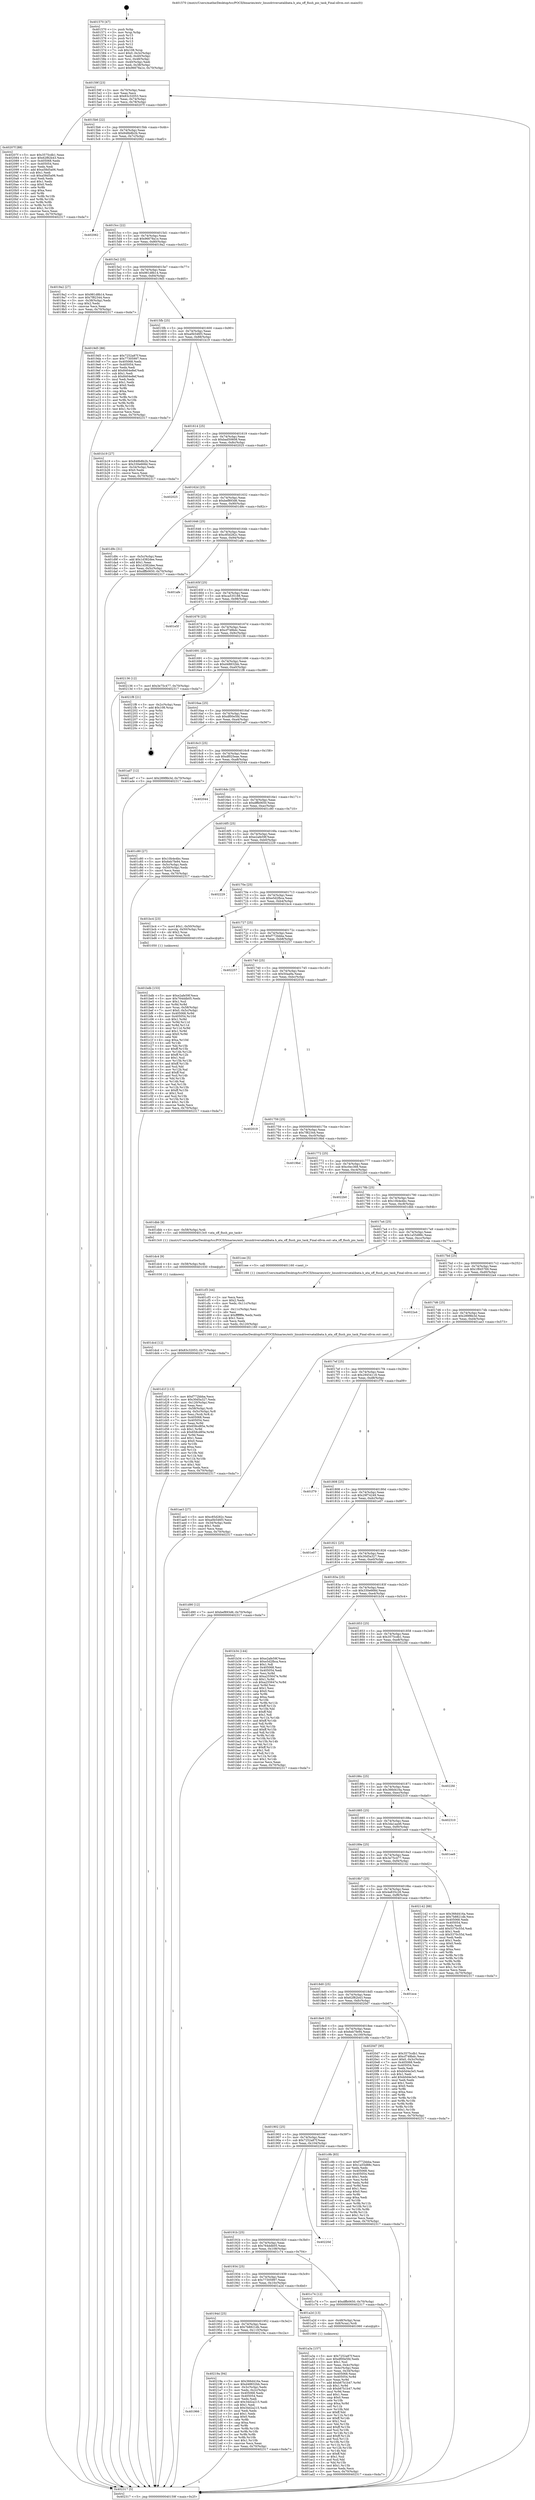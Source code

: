 digraph "0x401570" {
  label = "0x401570 (/mnt/c/Users/mathe/Desktop/tcc/POCII/binaries/extr_linuxdriversatalibata.h_ata_sff_flush_pio_task_Final-ollvm.out::main(0))"
  labelloc = "t"
  node[shape=record]

  Entry [label="",width=0.3,height=0.3,shape=circle,fillcolor=black,style=filled]
  "0x40159f" [label="{
     0x40159f [23]\l
     | [instrs]\l
     &nbsp;&nbsp;0x40159f \<+3\>: mov -0x70(%rbp),%eax\l
     &nbsp;&nbsp;0x4015a2 \<+2\>: mov %eax,%ecx\l
     &nbsp;&nbsp;0x4015a4 \<+6\>: sub $0x83c32053,%ecx\l
     &nbsp;&nbsp;0x4015aa \<+3\>: mov %eax,-0x74(%rbp)\l
     &nbsp;&nbsp;0x4015ad \<+3\>: mov %ecx,-0x78(%rbp)\l
     &nbsp;&nbsp;0x4015b0 \<+6\>: je 000000000040207f \<main+0xb0f\>\l
  }"]
  "0x40207f" [label="{
     0x40207f [88]\l
     | [instrs]\l
     &nbsp;&nbsp;0x40207f \<+5\>: mov $0x3575cdb1,%eax\l
     &nbsp;&nbsp;0x402084 \<+5\>: mov $0x62f82b43,%ecx\l
     &nbsp;&nbsp;0x402089 \<+7\>: mov 0x405068,%edx\l
     &nbsp;&nbsp;0x402090 \<+7\>: mov 0x405054,%esi\l
     &nbsp;&nbsp;0x402097 \<+2\>: mov %edx,%edi\l
     &nbsp;&nbsp;0x402099 \<+6\>: add $0xa58d5a06,%edi\l
     &nbsp;&nbsp;0x40209f \<+3\>: sub $0x1,%edi\l
     &nbsp;&nbsp;0x4020a2 \<+6\>: sub $0xa58d5a06,%edi\l
     &nbsp;&nbsp;0x4020a8 \<+3\>: imul %edi,%edx\l
     &nbsp;&nbsp;0x4020ab \<+3\>: and $0x1,%edx\l
     &nbsp;&nbsp;0x4020ae \<+3\>: cmp $0x0,%edx\l
     &nbsp;&nbsp;0x4020b1 \<+4\>: sete %r8b\l
     &nbsp;&nbsp;0x4020b5 \<+3\>: cmp $0xa,%esi\l
     &nbsp;&nbsp;0x4020b8 \<+4\>: setl %r9b\l
     &nbsp;&nbsp;0x4020bc \<+3\>: mov %r8b,%r10b\l
     &nbsp;&nbsp;0x4020bf \<+3\>: and %r9b,%r10b\l
     &nbsp;&nbsp;0x4020c2 \<+3\>: xor %r9b,%r8b\l
     &nbsp;&nbsp;0x4020c5 \<+3\>: or %r8b,%r10b\l
     &nbsp;&nbsp;0x4020c8 \<+4\>: test $0x1,%r10b\l
     &nbsp;&nbsp;0x4020cc \<+3\>: cmovne %ecx,%eax\l
     &nbsp;&nbsp;0x4020cf \<+3\>: mov %eax,-0x70(%rbp)\l
     &nbsp;&nbsp;0x4020d2 \<+5\>: jmp 0000000000402317 \<main+0xda7\>\l
  }"]
  "0x4015b6" [label="{
     0x4015b6 [22]\l
     | [instrs]\l
     &nbsp;&nbsp;0x4015b6 \<+5\>: jmp 00000000004015bb \<main+0x4b\>\l
     &nbsp;&nbsp;0x4015bb \<+3\>: mov -0x74(%rbp),%eax\l
     &nbsp;&nbsp;0x4015be \<+5\>: sub $0x848b8b2b,%eax\l
     &nbsp;&nbsp;0x4015c3 \<+3\>: mov %eax,-0x7c(%rbp)\l
     &nbsp;&nbsp;0x4015c6 \<+6\>: je 0000000000402062 \<main+0xaf2\>\l
  }"]
  Exit [label="",width=0.3,height=0.3,shape=circle,fillcolor=black,style=filled,peripheries=2]
  "0x402062" [label="{
     0x402062\l
  }", style=dashed]
  "0x4015cc" [label="{
     0x4015cc [22]\l
     | [instrs]\l
     &nbsp;&nbsp;0x4015cc \<+5\>: jmp 00000000004015d1 \<main+0x61\>\l
     &nbsp;&nbsp;0x4015d1 \<+3\>: mov -0x74(%rbp),%eax\l
     &nbsp;&nbsp;0x4015d4 \<+5\>: sub $0x96678a1e,%eax\l
     &nbsp;&nbsp;0x4015d9 \<+3\>: mov %eax,-0x80(%rbp)\l
     &nbsp;&nbsp;0x4015dc \<+6\>: je 00000000004019a2 \<main+0x432\>\l
  }"]
  "0x401966" [label="{
     0x401966\l
  }", style=dashed]
  "0x4019a2" [label="{
     0x4019a2 [27]\l
     | [instrs]\l
     &nbsp;&nbsp;0x4019a2 \<+5\>: mov $0x981d8b14,%eax\l
     &nbsp;&nbsp;0x4019a7 \<+5\>: mov $0x7f82344,%ecx\l
     &nbsp;&nbsp;0x4019ac \<+3\>: mov -0x38(%rbp),%edx\l
     &nbsp;&nbsp;0x4019af \<+3\>: cmp $0x2,%edx\l
     &nbsp;&nbsp;0x4019b2 \<+3\>: cmovne %ecx,%eax\l
     &nbsp;&nbsp;0x4019b5 \<+3\>: mov %eax,-0x70(%rbp)\l
     &nbsp;&nbsp;0x4019b8 \<+5\>: jmp 0000000000402317 \<main+0xda7\>\l
  }"]
  "0x4015e2" [label="{
     0x4015e2 [25]\l
     | [instrs]\l
     &nbsp;&nbsp;0x4015e2 \<+5\>: jmp 00000000004015e7 \<main+0x77\>\l
     &nbsp;&nbsp;0x4015e7 \<+3\>: mov -0x74(%rbp),%eax\l
     &nbsp;&nbsp;0x4015ea \<+5\>: sub $0x981d8b14,%eax\l
     &nbsp;&nbsp;0x4015ef \<+6\>: mov %eax,-0x84(%rbp)\l
     &nbsp;&nbsp;0x4015f5 \<+6\>: je 00000000004019d5 \<main+0x465\>\l
  }"]
  "0x402317" [label="{
     0x402317 [5]\l
     | [instrs]\l
     &nbsp;&nbsp;0x402317 \<+5\>: jmp 000000000040159f \<main+0x2f\>\l
  }"]
  "0x401570" [label="{
     0x401570 [47]\l
     | [instrs]\l
     &nbsp;&nbsp;0x401570 \<+1\>: push %rbp\l
     &nbsp;&nbsp;0x401571 \<+3\>: mov %rsp,%rbp\l
     &nbsp;&nbsp;0x401574 \<+2\>: push %r15\l
     &nbsp;&nbsp;0x401576 \<+2\>: push %r14\l
     &nbsp;&nbsp;0x401578 \<+2\>: push %r13\l
     &nbsp;&nbsp;0x40157a \<+2\>: push %r12\l
     &nbsp;&nbsp;0x40157c \<+1\>: push %rbx\l
     &nbsp;&nbsp;0x40157d \<+7\>: sub $0x108,%rsp\l
     &nbsp;&nbsp;0x401584 \<+7\>: movl $0x0,-0x3c(%rbp)\l
     &nbsp;&nbsp;0x40158b \<+3\>: mov %edi,-0x40(%rbp)\l
     &nbsp;&nbsp;0x40158e \<+4\>: mov %rsi,-0x48(%rbp)\l
     &nbsp;&nbsp;0x401592 \<+3\>: mov -0x40(%rbp),%edi\l
     &nbsp;&nbsp;0x401595 \<+3\>: mov %edi,-0x38(%rbp)\l
     &nbsp;&nbsp;0x401598 \<+7\>: movl $0x96678a1e,-0x70(%rbp)\l
  }"]
  "0x40219a" [label="{
     0x40219a [94]\l
     | [instrs]\l
     &nbsp;&nbsp;0x40219a \<+5\>: mov $0x366d416a,%eax\l
     &nbsp;&nbsp;0x40219f \<+5\>: mov $0xd48832bb,%ecx\l
     &nbsp;&nbsp;0x4021a4 \<+3\>: mov -0x3c(%rbp),%edx\l
     &nbsp;&nbsp;0x4021a7 \<+3\>: mov %edx,-0x2c(%rbp)\l
     &nbsp;&nbsp;0x4021aa \<+7\>: mov 0x405068,%edx\l
     &nbsp;&nbsp;0x4021b1 \<+7\>: mov 0x405054,%esi\l
     &nbsp;&nbsp;0x4021b8 \<+2\>: mov %edx,%edi\l
     &nbsp;&nbsp;0x4021ba \<+6\>: add $0x34d2a215,%edi\l
     &nbsp;&nbsp;0x4021c0 \<+3\>: sub $0x1,%edi\l
     &nbsp;&nbsp;0x4021c3 \<+6\>: sub $0x34d2a215,%edi\l
     &nbsp;&nbsp;0x4021c9 \<+3\>: imul %edi,%edx\l
     &nbsp;&nbsp;0x4021cc \<+3\>: and $0x1,%edx\l
     &nbsp;&nbsp;0x4021cf \<+3\>: cmp $0x0,%edx\l
     &nbsp;&nbsp;0x4021d2 \<+4\>: sete %r8b\l
     &nbsp;&nbsp;0x4021d6 \<+3\>: cmp $0xa,%esi\l
     &nbsp;&nbsp;0x4021d9 \<+4\>: setl %r9b\l
     &nbsp;&nbsp;0x4021dd \<+3\>: mov %r8b,%r10b\l
     &nbsp;&nbsp;0x4021e0 \<+3\>: and %r9b,%r10b\l
     &nbsp;&nbsp;0x4021e3 \<+3\>: xor %r9b,%r8b\l
     &nbsp;&nbsp;0x4021e6 \<+3\>: or %r8b,%r10b\l
     &nbsp;&nbsp;0x4021e9 \<+4\>: test $0x1,%r10b\l
     &nbsp;&nbsp;0x4021ed \<+3\>: cmovne %ecx,%eax\l
     &nbsp;&nbsp;0x4021f0 \<+3\>: mov %eax,-0x70(%rbp)\l
     &nbsp;&nbsp;0x4021f3 \<+5\>: jmp 0000000000402317 \<main+0xda7\>\l
  }"]
  "0x4019d5" [label="{
     0x4019d5 [88]\l
     | [instrs]\l
     &nbsp;&nbsp;0x4019d5 \<+5\>: mov $0x7252a87f,%eax\l
     &nbsp;&nbsp;0x4019da \<+5\>: mov $0x77305997,%ecx\l
     &nbsp;&nbsp;0x4019df \<+7\>: mov 0x405068,%edx\l
     &nbsp;&nbsp;0x4019e6 \<+7\>: mov 0x405054,%esi\l
     &nbsp;&nbsp;0x4019ed \<+2\>: mov %edx,%edi\l
     &nbsp;&nbsp;0x4019ef \<+6\>: add $0x8404e8ef,%edi\l
     &nbsp;&nbsp;0x4019f5 \<+3\>: sub $0x1,%edi\l
     &nbsp;&nbsp;0x4019f8 \<+6\>: sub $0x8404e8ef,%edi\l
     &nbsp;&nbsp;0x4019fe \<+3\>: imul %edi,%edx\l
     &nbsp;&nbsp;0x401a01 \<+3\>: and $0x1,%edx\l
     &nbsp;&nbsp;0x401a04 \<+3\>: cmp $0x0,%edx\l
     &nbsp;&nbsp;0x401a07 \<+4\>: sete %r8b\l
     &nbsp;&nbsp;0x401a0b \<+3\>: cmp $0xa,%esi\l
     &nbsp;&nbsp;0x401a0e \<+4\>: setl %r9b\l
     &nbsp;&nbsp;0x401a12 \<+3\>: mov %r8b,%r10b\l
     &nbsp;&nbsp;0x401a15 \<+3\>: and %r9b,%r10b\l
     &nbsp;&nbsp;0x401a18 \<+3\>: xor %r9b,%r8b\l
     &nbsp;&nbsp;0x401a1b \<+3\>: or %r8b,%r10b\l
     &nbsp;&nbsp;0x401a1e \<+4\>: test $0x1,%r10b\l
     &nbsp;&nbsp;0x401a22 \<+3\>: cmovne %ecx,%eax\l
     &nbsp;&nbsp;0x401a25 \<+3\>: mov %eax,-0x70(%rbp)\l
     &nbsp;&nbsp;0x401a28 \<+5\>: jmp 0000000000402317 \<main+0xda7\>\l
  }"]
  "0x4015fb" [label="{
     0x4015fb [25]\l
     | [instrs]\l
     &nbsp;&nbsp;0x4015fb \<+5\>: jmp 0000000000401600 \<main+0x90\>\l
     &nbsp;&nbsp;0x401600 \<+3\>: mov -0x74(%rbp),%eax\l
     &nbsp;&nbsp;0x401603 \<+5\>: sub $0xa0b546f3,%eax\l
     &nbsp;&nbsp;0x401608 \<+6\>: mov %eax,-0x88(%rbp)\l
     &nbsp;&nbsp;0x40160e \<+6\>: je 0000000000401b19 \<main+0x5a9\>\l
  }"]
  "0x401dcd" [label="{
     0x401dcd [12]\l
     | [instrs]\l
     &nbsp;&nbsp;0x401dcd \<+7\>: movl $0x83c32053,-0x70(%rbp)\l
     &nbsp;&nbsp;0x401dd4 \<+5\>: jmp 0000000000402317 \<main+0xda7\>\l
  }"]
  "0x401b19" [label="{
     0x401b19 [27]\l
     | [instrs]\l
     &nbsp;&nbsp;0x401b19 \<+5\>: mov $0x848b8b2b,%eax\l
     &nbsp;&nbsp;0x401b1e \<+5\>: mov $0x330e668d,%ecx\l
     &nbsp;&nbsp;0x401b23 \<+3\>: mov -0x34(%rbp),%edx\l
     &nbsp;&nbsp;0x401b26 \<+3\>: cmp $0x0,%edx\l
     &nbsp;&nbsp;0x401b29 \<+3\>: cmove %ecx,%eax\l
     &nbsp;&nbsp;0x401b2c \<+3\>: mov %eax,-0x70(%rbp)\l
     &nbsp;&nbsp;0x401b2f \<+5\>: jmp 0000000000402317 \<main+0xda7\>\l
  }"]
  "0x401614" [label="{
     0x401614 [25]\l
     | [instrs]\l
     &nbsp;&nbsp;0x401614 \<+5\>: jmp 0000000000401619 \<main+0xa9\>\l
     &nbsp;&nbsp;0x401619 \<+3\>: mov -0x74(%rbp),%eax\l
     &nbsp;&nbsp;0x40161c \<+5\>: sub $0xbad50608,%eax\l
     &nbsp;&nbsp;0x401621 \<+6\>: mov %eax,-0x8c(%rbp)\l
     &nbsp;&nbsp;0x401627 \<+6\>: je 0000000000402025 \<main+0xab5\>\l
  }"]
  "0x401dc4" [label="{
     0x401dc4 [9]\l
     | [instrs]\l
     &nbsp;&nbsp;0x401dc4 \<+4\>: mov -0x58(%rbp),%rdi\l
     &nbsp;&nbsp;0x401dc8 \<+5\>: call 0000000000401030 \<free@plt\>\l
     | [calls]\l
     &nbsp;&nbsp;0x401030 \{1\} (unknown)\l
  }"]
  "0x402025" [label="{
     0x402025\l
  }", style=dashed]
  "0x40162d" [label="{
     0x40162d [25]\l
     | [instrs]\l
     &nbsp;&nbsp;0x40162d \<+5\>: jmp 0000000000401632 \<main+0xc2\>\l
     &nbsp;&nbsp;0x401632 \<+3\>: mov -0x74(%rbp),%eax\l
     &nbsp;&nbsp;0x401635 \<+5\>: sub $0xbef893d6,%eax\l
     &nbsp;&nbsp;0x40163a \<+6\>: mov %eax,-0x90(%rbp)\l
     &nbsp;&nbsp;0x401640 \<+6\>: je 0000000000401d9c \<main+0x82c\>\l
  }"]
  "0x401d1f" [label="{
     0x401d1f [113]\l
     | [instrs]\l
     &nbsp;&nbsp;0x401d1f \<+5\>: mov $0xf772bbba,%ecx\l
     &nbsp;&nbsp;0x401d24 \<+5\>: mov $0x30d5a327,%edx\l
     &nbsp;&nbsp;0x401d29 \<+6\>: mov -0x120(%rbp),%esi\l
     &nbsp;&nbsp;0x401d2f \<+3\>: imul %eax,%esi\l
     &nbsp;&nbsp;0x401d32 \<+4\>: mov -0x58(%rbp),%rdi\l
     &nbsp;&nbsp;0x401d36 \<+4\>: movslq -0x5c(%rbp),%r8\l
     &nbsp;&nbsp;0x401d3a \<+4\>: mov %esi,(%rdi,%r8,4)\l
     &nbsp;&nbsp;0x401d3e \<+7\>: mov 0x405068,%eax\l
     &nbsp;&nbsp;0x401d45 \<+7\>: mov 0x405054,%esi\l
     &nbsp;&nbsp;0x401d4c \<+3\>: mov %eax,%r9d\l
     &nbsp;&nbsp;0x401d4f \<+7\>: add $0x658cd85e,%r9d\l
     &nbsp;&nbsp;0x401d56 \<+4\>: sub $0x1,%r9d\l
     &nbsp;&nbsp;0x401d5a \<+7\>: sub $0x658cd85e,%r9d\l
     &nbsp;&nbsp;0x401d61 \<+4\>: imul %r9d,%eax\l
     &nbsp;&nbsp;0x401d65 \<+3\>: and $0x1,%eax\l
     &nbsp;&nbsp;0x401d68 \<+3\>: cmp $0x0,%eax\l
     &nbsp;&nbsp;0x401d6b \<+4\>: sete %r10b\l
     &nbsp;&nbsp;0x401d6f \<+3\>: cmp $0xa,%esi\l
     &nbsp;&nbsp;0x401d72 \<+4\>: setl %r11b\l
     &nbsp;&nbsp;0x401d76 \<+3\>: mov %r10b,%bl\l
     &nbsp;&nbsp;0x401d79 \<+3\>: and %r11b,%bl\l
     &nbsp;&nbsp;0x401d7c \<+3\>: xor %r11b,%r10b\l
     &nbsp;&nbsp;0x401d7f \<+3\>: or %r10b,%bl\l
     &nbsp;&nbsp;0x401d82 \<+3\>: test $0x1,%bl\l
     &nbsp;&nbsp;0x401d85 \<+3\>: cmovne %edx,%ecx\l
     &nbsp;&nbsp;0x401d88 \<+3\>: mov %ecx,-0x70(%rbp)\l
     &nbsp;&nbsp;0x401d8b \<+5\>: jmp 0000000000402317 \<main+0xda7\>\l
  }"]
  "0x401d9c" [label="{
     0x401d9c [31]\l
     | [instrs]\l
     &nbsp;&nbsp;0x401d9c \<+3\>: mov -0x5c(%rbp),%eax\l
     &nbsp;&nbsp;0x401d9f \<+5\>: add $0x1d382dee,%eax\l
     &nbsp;&nbsp;0x401da4 \<+3\>: add $0x1,%eax\l
     &nbsp;&nbsp;0x401da7 \<+5\>: sub $0x1d382dee,%eax\l
     &nbsp;&nbsp;0x401dac \<+3\>: mov %eax,-0x5c(%rbp)\l
     &nbsp;&nbsp;0x401daf \<+7\>: movl $0xdffb0650,-0x70(%rbp)\l
     &nbsp;&nbsp;0x401db6 \<+5\>: jmp 0000000000402317 \<main+0xda7\>\l
  }"]
  "0x401646" [label="{
     0x401646 [25]\l
     | [instrs]\l
     &nbsp;&nbsp;0x401646 \<+5\>: jmp 000000000040164b \<main+0xdb\>\l
     &nbsp;&nbsp;0x40164b \<+3\>: mov -0x74(%rbp),%eax\l
     &nbsp;&nbsp;0x40164e \<+5\>: sub $0xc85d282c,%eax\l
     &nbsp;&nbsp;0x401653 \<+6\>: mov %eax,-0x94(%rbp)\l
     &nbsp;&nbsp;0x401659 \<+6\>: je 0000000000401afe \<main+0x58e\>\l
  }"]
  "0x401cf3" [label="{
     0x401cf3 [44]\l
     | [instrs]\l
     &nbsp;&nbsp;0x401cf3 \<+2\>: xor %ecx,%ecx\l
     &nbsp;&nbsp;0x401cf5 \<+5\>: mov $0x2,%edx\l
     &nbsp;&nbsp;0x401cfa \<+6\>: mov %edx,-0x11c(%rbp)\l
     &nbsp;&nbsp;0x401d00 \<+1\>: cltd\l
     &nbsp;&nbsp;0x401d01 \<+6\>: mov -0x11c(%rbp),%esi\l
     &nbsp;&nbsp;0x401d07 \<+2\>: idiv %esi\l
     &nbsp;&nbsp;0x401d09 \<+6\>: imul $0xfffffffe,%edx,%edx\l
     &nbsp;&nbsp;0x401d0f \<+3\>: sub $0x1,%ecx\l
     &nbsp;&nbsp;0x401d12 \<+2\>: sub %ecx,%edx\l
     &nbsp;&nbsp;0x401d14 \<+6\>: mov %edx,-0x120(%rbp)\l
     &nbsp;&nbsp;0x401d1a \<+5\>: call 0000000000401160 \<next_i\>\l
     | [calls]\l
     &nbsp;&nbsp;0x401160 \{1\} (/mnt/c/Users/mathe/Desktop/tcc/POCII/binaries/extr_linuxdriversatalibata.h_ata_sff_flush_pio_task_Final-ollvm.out::next_i)\l
  }"]
  "0x401afe" [label="{
     0x401afe\l
  }", style=dashed]
  "0x40165f" [label="{
     0x40165f [25]\l
     | [instrs]\l
     &nbsp;&nbsp;0x40165f \<+5\>: jmp 0000000000401664 \<main+0xf4\>\l
     &nbsp;&nbsp;0x401664 \<+3\>: mov -0x74(%rbp),%eax\l
     &nbsp;&nbsp;0x401667 \<+5\>: sub $0xca535188,%eax\l
     &nbsp;&nbsp;0x40166c \<+6\>: mov %eax,-0x98(%rbp)\l
     &nbsp;&nbsp;0x401672 \<+6\>: je 0000000000401e5f \<main+0x8ef\>\l
  }"]
  "0x401bdb" [label="{
     0x401bdb [153]\l
     | [instrs]\l
     &nbsp;&nbsp;0x401bdb \<+5\>: mov $0xe2afe59f,%ecx\l
     &nbsp;&nbsp;0x401be0 \<+5\>: mov $0x764ddb05,%edx\l
     &nbsp;&nbsp;0x401be5 \<+3\>: mov $0x1,%sil\l
     &nbsp;&nbsp;0x401be8 \<+3\>: xor %r8d,%r8d\l
     &nbsp;&nbsp;0x401beb \<+4\>: mov %rax,-0x58(%rbp)\l
     &nbsp;&nbsp;0x401bef \<+7\>: movl $0x0,-0x5c(%rbp)\l
     &nbsp;&nbsp;0x401bf6 \<+8\>: mov 0x405068,%r9d\l
     &nbsp;&nbsp;0x401bfe \<+8\>: mov 0x405054,%r10d\l
     &nbsp;&nbsp;0x401c06 \<+4\>: sub $0x1,%r8d\l
     &nbsp;&nbsp;0x401c0a \<+3\>: mov %r9d,%r11d\l
     &nbsp;&nbsp;0x401c0d \<+3\>: add %r8d,%r11d\l
     &nbsp;&nbsp;0x401c10 \<+4\>: imul %r11d,%r9d\l
     &nbsp;&nbsp;0x401c14 \<+4\>: and $0x1,%r9d\l
     &nbsp;&nbsp;0x401c18 \<+4\>: cmp $0x0,%r9d\l
     &nbsp;&nbsp;0x401c1c \<+3\>: sete %bl\l
     &nbsp;&nbsp;0x401c1f \<+4\>: cmp $0xa,%r10d\l
     &nbsp;&nbsp;0x401c23 \<+4\>: setl %r14b\l
     &nbsp;&nbsp;0x401c27 \<+3\>: mov %bl,%r15b\l
     &nbsp;&nbsp;0x401c2a \<+4\>: xor $0xff,%r15b\l
     &nbsp;&nbsp;0x401c2e \<+3\>: mov %r14b,%r12b\l
     &nbsp;&nbsp;0x401c31 \<+4\>: xor $0xff,%r12b\l
     &nbsp;&nbsp;0x401c35 \<+4\>: xor $0x1,%sil\l
     &nbsp;&nbsp;0x401c39 \<+3\>: mov %r15b,%r13b\l
     &nbsp;&nbsp;0x401c3c \<+4\>: and $0xff,%r13b\l
     &nbsp;&nbsp;0x401c40 \<+3\>: and %sil,%bl\l
     &nbsp;&nbsp;0x401c43 \<+3\>: mov %r12b,%al\l
     &nbsp;&nbsp;0x401c46 \<+2\>: and $0xff,%al\l
     &nbsp;&nbsp;0x401c48 \<+3\>: and %sil,%r14b\l
     &nbsp;&nbsp;0x401c4b \<+3\>: or %bl,%r13b\l
     &nbsp;&nbsp;0x401c4e \<+3\>: or %r14b,%al\l
     &nbsp;&nbsp;0x401c51 \<+3\>: xor %al,%r13b\l
     &nbsp;&nbsp;0x401c54 \<+3\>: or %r12b,%r15b\l
     &nbsp;&nbsp;0x401c57 \<+4\>: xor $0xff,%r15b\l
     &nbsp;&nbsp;0x401c5b \<+4\>: or $0x1,%sil\l
     &nbsp;&nbsp;0x401c5f \<+3\>: and %sil,%r15b\l
     &nbsp;&nbsp;0x401c62 \<+3\>: or %r15b,%r13b\l
     &nbsp;&nbsp;0x401c65 \<+4\>: test $0x1,%r13b\l
     &nbsp;&nbsp;0x401c69 \<+3\>: cmovne %edx,%ecx\l
     &nbsp;&nbsp;0x401c6c \<+3\>: mov %ecx,-0x70(%rbp)\l
     &nbsp;&nbsp;0x401c6f \<+5\>: jmp 0000000000402317 \<main+0xda7\>\l
  }"]
  "0x401e5f" [label="{
     0x401e5f\l
  }", style=dashed]
  "0x401678" [label="{
     0x401678 [25]\l
     | [instrs]\l
     &nbsp;&nbsp;0x401678 \<+5\>: jmp 000000000040167d \<main+0x10d\>\l
     &nbsp;&nbsp;0x40167d \<+3\>: mov -0x74(%rbp),%eax\l
     &nbsp;&nbsp;0x401680 \<+5\>: sub $0xcf748bdc,%eax\l
     &nbsp;&nbsp;0x401685 \<+6\>: mov %eax,-0x9c(%rbp)\l
     &nbsp;&nbsp;0x40168b \<+6\>: je 0000000000402136 \<main+0xbc6\>\l
  }"]
  "0x401a3a" [label="{
     0x401a3a [157]\l
     | [instrs]\l
     &nbsp;&nbsp;0x401a3a \<+5\>: mov $0x7252a87f,%ecx\l
     &nbsp;&nbsp;0x401a3f \<+5\>: mov $0xdf00e5fd,%edx\l
     &nbsp;&nbsp;0x401a44 \<+3\>: mov $0x1,%sil\l
     &nbsp;&nbsp;0x401a47 \<+3\>: mov %eax,-0x4c(%rbp)\l
     &nbsp;&nbsp;0x401a4a \<+3\>: mov -0x4c(%rbp),%eax\l
     &nbsp;&nbsp;0x401a4d \<+3\>: mov %eax,-0x34(%rbp)\l
     &nbsp;&nbsp;0x401a50 \<+7\>: mov 0x405068,%eax\l
     &nbsp;&nbsp;0x401a57 \<+8\>: mov 0x405054,%r8d\l
     &nbsp;&nbsp;0x401a5f \<+3\>: mov %eax,%r9d\l
     &nbsp;&nbsp;0x401a62 \<+7\>: add $0xb67b1b47,%r9d\l
     &nbsp;&nbsp;0x401a69 \<+4\>: sub $0x1,%r9d\l
     &nbsp;&nbsp;0x401a6d \<+7\>: sub $0xb67b1b47,%r9d\l
     &nbsp;&nbsp;0x401a74 \<+4\>: imul %r9d,%eax\l
     &nbsp;&nbsp;0x401a78 \<+3\>: and $0x1,%eax\l
     &nbsp;&nbsp;0x401a7b \<+3\>: cmp $0x0,%eax\l
     &nbsp;&nbsp;0x401a7e \<+4\>: sete %r10b\l
     &nbsp;&nbsp;0x401a82 \<+4\>: cmp $0xa,%r8d\l
     &nbsp;&nbsp;0x401a86 \<+4\>: setl %r11b\l
     &nbsp;&nbsp;0x401a8a \<+3\>: mov %r10b,%bl\l
     &nbsp;&nbsp;0x401a8d \<+3\>: xor $0xff,%bl\l
     &nbsp;&nbsp;0x401a90 \<+3\>: mov %r11b,%r14b\l
     &nbsp;&nbsp;0x401a93 \<+4\>: xor $0xff,%r14b\l
     &nbsp;&nbsp;0x401a97 \<+4\>: xor $0x1,%sil\l
     &nbsp;&nbsp;0x401a9b \<+3\>: mov %bl,%r15b\l
     &nbsp;&nbsp;0x401a9e \<+4\>: and $0xff,%r15b\l
     &nbsp;&nbsp;0x401aa2 \<+3\>: and %sil,%r10b\l
     &nbsp;&nbsp;0x401aa5 \<+3\>: mov %r14b,%r12b\l
     &nbsp;&nbsp;0x401aa8 \<+4\>: and $0xff,%r12b\l
     &nbsp;&nbsp;0x401aac \<+3\>: and %sil,%r11b\l
     &nbsp;&nbsp;0x401aaf \<+3\>: or %r10b,%r15b\l
     &nbsp;&nbsp;0x401ab2 \<+3\>: or %r11b,%r12b\l
     &nbsp;&nbsp;0x401ab5 \<+3\>: xor %r12b,%r15b\l
     &nbsp;&nbsp;0x401ab8 \<+3\>: or %r14b,%bl\l
     &nbsp;&nbsp;0x401abb \<+3\>: xor $0xff,%bl\l
     &nbsp;&nbsp;0x401abe \<+4\>: or $0x1,%sil\l
     &nbsp;&nbsp;0x401ac2 \<+3\>: and %sil,%bl\l
     &nbsp;&nbsp;0x401ac5 \<+3\>: or %bl,%r15b\l
     &nbsp;&nbsp;0x401ac8 \<+4\>: test $0x1,%r15b\l
     &nbsp;&nbsp;0x401acc \<+3\>: cmovne %edx,%ecx\l
     &nbsp;&nbsp;0x401acf \<+3\>: mov %ecx,-0x70(%rbp)\l
     &nbsp;&nbsp;0x401ad2 \<+5\>: jmp 0000000000402317 \<main+0xda7\>\l
  }"]
  "0x402136" [label="{
     0x402136 [12]\l
     | [instrs]\l
     &nbsp;&nbsp;0x402136 \<+7\>: movl $0x3e75c477,-0x70(%rbp)\l
     &nbsp;&nbsp;0x40213d \<+5\>: jmp 0000000000402317 \<main+0xda7\>\l
  }"]
  "0x401691" [label="{
     0x401691 [25]\l
     | [instrs]\l
     &nbsp;&nbsp;0x401691 \<+5\>: jmp 0000000000401696 \<main+0x126\>\l
     &nbsp;&nbsp;0x401696 \<+3\>: mov -0x74(%rbp),%eax\l
     &nbsp;&nbsp;0x401699 \<+5\>: sub $0xd48832bb,%eax\l
     &nbsp;&nbsp;0x40169e \<+6\>: mov %eax,-0xa0(%rbp)\l
     &nbsp;&nbsp;0x4016a4 \<+6\>: je 00000000004021f8 \<main+0xc88\>\l
  }"]
  "0x40194d" [label="{
     0x40194d [25]\l
     | [instrs]\l
     &nbsp;&nbsp;0x40194d \<+5\>: jmp 0000000000401952 \<main+0x3e2\>\l
     &nbsp;&nbsp;0x401952 \<+3\>: mov -0x74(%rbp),%eax\l
     &nbsp;&nbsp;0x401955 \<+5\>: sub $0x7b8821db,%eax\l
     &nbsp;&nbsp;0x40195a \<+6\>: mov %eax,-0x110(%rbp)\l
     &nbsp;&nbsp;0x401960 \<+6\>: je 000000000040219a \<main+0xc2a\>\l
  }"]
  "0x4021f8" [label="{
     0x4021f8 [21]\l
     | [instrs]\l
     &nbsp;&nbsp;0x4021f8 \<+3\>: mov -0x2c(%rbp),%eax\l
     &nbsp;&nbsp;0x4021fb \<+7\>: add $0x108,%rsp\l
     &nbsp;&nbsp;0x402202 \<+1\>: pop %rbx\l
     &nbsp;&nbsp;0x402203 \<+2\>: pop %r12\l
     &nbsp;&nbsp;0x402205 \<+2\>: pop %r13\l
     &nbsp;&nbsp;0x402207 \<+2\>: pop %r14\l
     &nbsp;&nbsp;0x402209 \<+2\>: pop %r15\l
     &nbsp;&nbsp;0x40220b \<+1\>: pop %rbp\l
     &nbsp;&nbsp;0x40220c \<+1\>: ret\l
  }"]
  "0x4016aa" [label="{
     0x4016aa [25]\l
     | [instrs]\l
     &nbsp;&nbsp;0x4016aa \<+5\>: jmp 00000000004016af \<main+0x13f\>\l
     &nbsp;&nbsp;0x4016af \<+3\>: mov -0x74(%rbp),%eax\l
     &nbsp;&nbsp;0x4016b2 \<+5\>: sub $0xdf00e5fd,%eax\l
     &nbsp;&nbsp;0x4016b7 \<+6\>: mov %eax,-0xa4(%rbp)\l
     &nbsp;&nbsp;0x4016bd \<+6\>: je 0000000000401ad7 \<main+0x567\>\l
  }"]
  "0x401a2d" [label="{
     0x401a2d [13]\l
     | [instrs]\l
     &nbsp;&nbsp;0x401a2d \<+4\>: mov -0x48(%rbp),%rax\l
     &nbsp;&nbsp;0x401a31 \<+4\>: mov 0x8(%rax),%rdi\l
     &nbsp;&nbsp;0x401a35 \<+5\>: call 0000000000401060 \<atoi@plt\>\l
     | [calls]\l
     &nbsp;&nbsp;0x401060 \{1\} (unknown)\l
  }"]
  "0x401ad7" [label="{
     0x401ad7 [12]\l
     | [instrs]\l
     &nbsp;&nbsp;0x401ad7 \<+7\>: movl $0x289f8b3d,-0x70(%rbp)\l
     &nbsp;&nbsp;0x401ade \<+5\>: jmp 0000000000402317 \<main+0xda7\>\l
  }"]
  "0x4016c3" [label="{
     0x4016c3 [25]\l
     | [instrs]\l
     &nbsp;&nbsp;0x4016c3 \<+5\>: jmp 00000000004016c8 \<main+0x158\>\l
     &nbsp;&nbsp;0x4016c8 \<+3\>: mov -0x74(%rbp),%eax\l
     &nbsp;&nbsp;0x4016cb \<+5\>: sub $0xdf025eae,%eax\l
     &nbsp;&nbsp;0x4016d0 \<+6\>: mov %eax,-0xa8(%rbp)\l
     &nbsp;&nbsp;0x4016d6 \<+6\>: je 0000000000402044 \<main+0xad4\>\l
  }"]
  "0x401934" [label="{
     0x401934 [25]\l
     | [instrs]\l
     &nbsp;&nbsp;0x401934 \<+5\>: jmp 0000000000401939 \<main+0x3c9\>\l
     &nbsp;&nbsp;0x401939 \<+3\>: mov -0x74(%rbp),%eax\l
     &nbsp;&nbsp;0x40193c \<+5\>: sub $0x77305997,%eax\l
     &nbsp;&nbsp;0x401941 \<+6\>: mov %eax,-0x10c(%rbp)\l
     &nbsp;&nbsp;0x401947 \<+6\>: je 0000000000401a2d \<main+0x4bd\>\l
  }"]
  "0x402044" [label="{
     0x402044\l
  }", style=dashed]
  "0x4016dc" [label="{
     0x4016dc [25]\l
     | [instrs]\l
     &nbsp;&nbsp;0x4016dc \<+5\>: jmp 00000000004016e1 \<main+0x171\>\l
     &nbsp;&nbsp;0x4016e1 \<+3\>: mov -0x74(%rbp),%eax\l
     &nbsp;&nbsp;0x4016e4 \<+5\>: sub $0xdffb0650,%eax\l
     &nbsp;&nbsp;0x4016e9 \<+6\>: mov %eax,-0xac(%rbp)\l
     &nbsp;&nbsp;0x4016ef \<+6\>: je 0000000000401c80 \<main+0x710\>\l
  }"]
  "0x401c74" [label="{
     0x401c74 [12]\l
     | [instrs]\l
     &nbsp;&nbsp;0x401c74 \<+7\>: movl $0xdffb0650,-0x70(%rbp)\l
     &nbsp;&nbsp;0x401c7b \<+5\>: jmp 0000000000402317 \<main+0xda7\>\l
  }"]
  "0x401c80" [label="{
     0x401c80 [27]\l
     | [instrs]\l
     &nbsp;&nbsp;0x401c80 \<+5\>: mov $0x10b4e4bc,%eax\l
     &nbsp;&nbsp;0x401c85 \<+5\>: mov $0x6eb7fe94,%ecx\l
     &nbsp;&nbsp;0x401c8a \<+3\>: mov -0x5c(%rbp),%edx\l
     &nbsp;&nbsp;0x401c8d \<+3\>: cmp -0x50(%rbp),%edx\l
     &nbsp;&nbsp;0x401c90 \<+3\>: cmovl %ecx,%eax\l
     &nbsp;&nbsp;0x401c93 \<+3\>: mov %eax,-0x70(%rbp)\l
     &nbsp;&nbsp;0x401c96 \<+5\>: jmp 0000000000402317 \<main+0xda7\>\l
  }"]
  "0x4016f5" [label="{
     0x4016f5 [25]\l
     | [instrs]\l
     &nbsp;&nbsp;0x4016f5 \<+5\>: jmp 00000000004016fa \<main+0x18a\>\l
     &nbsp;&nbsp;0x4016fa \<+3\>: mov -0x74(%rbp),%eax\l
     &nbsp;&nbsp;0x4016fd \<+5\>: sub $0xe2afe59f,%eax\l
     &nbsp;&nbsp;0x401702 \<+6\>: mov %eax,-0xb0(%rbp)\l
     &nbsp;&nbsp;0x401708 \<+6\>: je 0000000000402229 \<main+0xcb9\>\l
  }"]
  "0x40191b" [label="{
     0x40191b [25]\l
     | [instrs]\l
     &nbsp;&nbsp;0x40191b \<+5\>: jmp 0000000000401920 \<main+0x3b0\>\l
     &nbsp;&nbsp;0x401920 \<+3\>: mov -0x74(%rbp),%eax\l
     &nbsp;&nbsp;0x401923 \<+5\>: sub $0x764ddb05,%eax\l
     &nbsp;&nbsp;0x401928 \<+6\>: mov %eax,-0x108(%rbp)\l
     &nbsp;&nbsp;0x40192e \<+6\>: je 0000000000401c74 \<main+0x704\>\l
  }"]
  "0x402229" [label="{
     0x402229\l
  }", style=dashed]
  "0x40170e" [label="{
     0x40170e [25]\l
     | [instrs]\l
     &nbsp;&nbsp;0x40170e \<+5\>: jmp 0000000000401713 \<main+0x1a3\>\l
     &nbsp;&nbsp;0x401713 \<+3\>: mov -0x74(%rbp),%eax\l
     &nbsp;&nbsp;0x401716 \<+5\>: sub $0xe5d2fbca,%eax\l
     &nbsp;&nbsp;0x40171b \<+6\>: mov %eax,-0xb4(%rbp)\l
     &nbsp;&nbsp;0x401721 \<+6\>: je 0000000000401bc4 \<main+0x654\>\l
  }"]
  "0x40220d" [label="{
     0x40220d\l
  }", style=dashed]
  "0x401bc4" [label="{
     0x401bc4 [23]\l
     | [instrs]\l
     &nbsp;&nbsp;0x401bc4 \<+7\>: movl $0x1,-0x50(%rbp)\l
     &nbsp;&nbsp;0x401bcb \<+4\>: movslq -0x50(%rbp),%rax\l
     &nbsp;&nbsp;0x401bcf \<+4\>: shl $0x2,%rax\l
     &nbsp;&nbsp;0x401bd3 \<+3\>: mov %rax,%rdi\l
     &nbsp;&nbsp;0x401bd6 \<+5\>: call 0000000000401050 \<malloc@plt\>\l
     | [calls]\l
     &nbsp;&nbsp;0x401050 \{1\} (unknown)\l
  }"]
  "0x401727" [label="{
     0x401727 [25]\l
     | [instrs]\l
     &nbsp;&nbsp;0x401727 \<+5\>: jmp 000000000040172c \<main+0x1bc\>\l
     &nbsp;&nbsp;0x40172c \<+3\>: mov -0x74(%rbp),%eax\l
     &nbsp;&nbsp;0x40172f \<+5\>: sub $0xf772bbba,%eax\l
     &nbsp;&nbsp;0x401734 \<+6\>: mov %eax,-0xb8(%rbp)\l
     &nbsp;&nbsp;0x40173a \<+6\>: je 0000000000402257 \<main+0xce7\>\l
  }"]
  "0x401902" [label="{
     0x401902 [25]\l
     | [instrs]\l
     &nbsp;&nbsp;0x401902 \<+5\>: jmp 0000000000401907 \<main+0x397\>\l
     &nbsp;&nbsp;0x401907 \<+3\>: mov -0x74(%rbp),%eax\l
     &nbsp;&nbsp;0x40190a \<+5\>: sub $0x7252a87f,%eax\l
     &nbsp;&nbsp;0x40190f \<+6\>: mov %eax,-0x104(%rbp)\l
     &nbsp;&nbsp;0x401915 \<+6\>: je 000000000040220d \<main+0xc9d\>\l
  }"]
  "0x402257" [label="{
     0x402257\l
  }", style=dashed]
  "0x401740" [label="{
     0x401740 [25]\l
     | [instrs]\l
     &nbsp;&nbsp;0x401740 \<+5\>: jmp 0000000000401745 \<main+0x1d5\>\l
     &nbsp;&nbsp;0x401745 \<+3\>: mov -0x74(%rbp),%eax\l
     &nbsp;&nbsp;0x401748 \<+5\>: sub $0x50aa9a,%eax\l
     &nbsp;&nbsp;0x40174d \<+6\>: mov %eax,-0xbc(%rbp)\l
     &nbsp;&nbsp;0x401753 \<+6\>: je 0000000000402019 \<main+0xaa9\>\l
  }"]
  "0x401c9b" [label="{
     0x401c9b [83]\l
     | [instrs]\l
     &nbsp;&nbsp;0x401c9b \<+5\>: mov $0xf772bbba,%eax\l
     &nbsp;&nbsp;0x401ca0 \<+5\>: mov $0x1a55d88c,%ecx\l
     &nbsp;&nbsp;0x401ca5 \<+2\>: xor %edx,%edx\l
     &nbsp;&nbsp;0x401ca7 \<+7\>: mov 0x405068,%esi\l
     &nbsp;&nbsp;0x401cae \<+7\>: mov 0x405054,%edi\l
     &nbsp;&nbsp;0x401cb5 \<+3\>: sub $0x1,%edx\l
     &nbsp;&nbsp;0x401cb8 \<+3\>: mov %esi,%r8d\l
     &nbsp;&nbsp;0x401cbb \<+3\>: add %edx,%r8d\l
     &nbsp;&nbsp;0x401cbe \<+4\>: imul %r8d,%esi\l
     &nbsp;&nbsp;0x401cc2 \<+3\>: and $0x1,%esi\l
     &nbsp;&nbsp;0x401cc5 \<+3\>: cmp $0x0,%esi\l
     &nbsp;&nbsp;0x401cc8 \<+4\>: sete %r9b\l
     &nbsp;&nbsp;0x401ccc \<+3\>: cmp $0xa,%edi\l
     &nbsp;&nbsp;0x401ccf \<+4\>: setl %r10b\l
     &nbsp;&nbsp;0x401cd3 \<+3\>: mov %r9b,%r11b\l
     &nbsp;&nbsp;0x401cd6 \<+3\>: and %r10b,%r11b\l
     &nbsp;&nbsp;0x401cd9 \<+3\>: xor %r10b,%r9b\l
     &nbsp;&nbsp;0x401cdc \<+3\>: or %r9b,%r11b\l
     &nbsp;&nbsp;0x401cdf \<+4\>: test $0x1,%r11b\l
     &nbsp;&nbsp;0x401ce3 \<+3\>: cmovne %ecx,%eax\l
     &nbsp;&nbsp;0x401ce6 \<+3\>: mov %eax,-0x70(%rbp)\l
     &nbsp;&nbsp;0x401ce9 \<+5\>: jmp 0000000000402317 \<main+0xda7\>\l
  }"]
  "0x402019" [label="{
     0x402019\l
  }", style=dashed]
  "0x401759" [label="{
     0x401759 [25]\l
     | [instrs]\l
     &nbsp;&nbsp;0x401759 \<+5\>: jmp 000000000040175e \<main+0x1ee\>\l
     &nbsp;&nbsp;0x40175e \<+3\>: mov -0x74(%rbp),%eax\l
     &nbsp;&nbsp;0x401761 \<+5\>: sub $0x7f82344,%eax\l
     &nbsp;&nbsp;0x401766 \<+6\>: mov %eax,-0xc0(%rbp)\l
     &nbsp;&nbsp;0x40176c \<+6\>: je 00000000004019bd \<main+0x44d\>\l
  }"]
  "0x4018e9" [label="{
     0x4018e9 [25]\l
     | [instrs]\l
     &nbsp;&nbsp;0x4018e9 \<+5\>: jmp 00000000004018ee \<main+0x37e\>\l
     &nbsp;&nbsp;0x4018ee \<+3\>: mov -0x74(%rbp),%eax\l
     &nbsp;&nbsp;0x4018f1 \<+5\>: sub $0x6eb7fe94,%eax\l
     &nbsp;&nbsp;0x4018f6 \<+6\>: mov %eax,-0x100(%rbp)\l
     &nbsp;&nbsp;0x4018fc \<+6\>: je 0000000000401c9b \<main+0x72b\>\l
  }"]
  "0x4019bd" [label="{
     0x4019bd\l
  }", style=dashed]
  "0x401772" [label="{
     0x401772 [25]\l
     | [instrs]\l
     &nbsp;&nbsp;0x401772 \<+5\>: jmp 0000000000401777 \<main+0x207\>\l
     &nbsp;&nbsp;0x401777 \<+3\>: mov -0x74(%rbp),%eax\l
     &nbsp;&nbsp;0x40177a \<+5\>: sub $0xc0ec368,%eax\l
     &nbsp;&nbsp;0x40177f \<+6\>: mov %eax,-0xc4(%rbp)\l
     &nbsp;&nbsp;0x401785 \<+6\>: je 00000000004022b0 \<main+0xd40\>\l
  }"]
  "0x4020d7" [label="{
     0x4020d7 [95]\l
     | [instrs]\l
     &nbsp;&nbsp;0x4020d7 \<+5\>: mov $0x3575cdb1,%eax\l
     &nbsp;&nbsp;0x4020dc \<+5\>: mov $0xcf748bdc,%ecx\l
     &nbsp;&nbsp;0x4020e1 \<+7\>: movl $0x0,-0x3c(%rbp)\l
     &nbsp;&nbsp;0x4020e8 \<+7\>: mov 0x405068,%edx\l
     &nbsp;&nbsp;0x4020ef \<+7\>: mov 0x405054,%esi\l
     &nbsp;&nbsp;0x4020f6 \<+2\>: mov %edx,%edi\l
     &nbsp;&nbsp;0x4020f8 \<+6\>: sub $0xb0d4e3e5,%edi\l
     &nbsp;&nbsp;0x4020fe \<+3\>: sub $0x1,%edi\l
     &nbsp;&nbsp;0x402101 \<+6\>: add $0xb0d4e3e5,%edi\l
     &nbsp;&nbsp;0x402107 \<+3\>: imul %edi,%edx\l
     &nbsp;&nbsp;0x40210a \<+3\>: and $0x1,%edx\l
     &nbsp;&nbsp;0x40210d \<+3\>: cmp $0x0,%edx\l
     &nbsp;&nbsp;0x402110 \<+4\>: sete %r8b\l
     &nbsp;&nbsp;0x402114 \<+3\>: cmp $0xa,%esi\l
     &nbsp;&nbsp;0x402117 \<+4\>: setl %r9b\l
     &nbsp;&nbsp;0x40211b \<+3\>: mov %r8b,%r10b\l
     &nbsp;&nbsp;0x40211e \<+3\>: and %r9b,%r10b\l
     &nbsp;&nbsp;0x402121 \<+3\>: xor %r9b,%r8b\l
     &nbsp;&nbsp;0x402124 \<+3\>: or %r8b,%r10b\l
     &nbsp;&nbsp;0x402127 \<+4\>: test $0x1,%r10b\l
     &nbsp;&nbsp;0x40212b \<+3\>: cmovne %ecx,%eax\l
     &nbsp;&nbsp;0x40212e \<+3\>: mov %eax,-0x70(%rbp)\l
     &nbsp;&nbsp;0x402131 \<+5\>: jmp 0000000000402317 \<main+0xda7\>\l
  }"]
  "0x4022b0" [label="{
     0x4022b0\l
  }", style=dashed]
  "0x40178b" [label="{
     0x40178b [25]\l
     | [instrs]\l
     &nbsp;&nbsp;0x40178b \<+5\>: jmp 0000000000401790 \<main+0x220\>\l
     &nbsp;&nbsp;0x401790 \<+3\>: mov -0x74(%rbp),%eax\l
     &nbsp;&nbsp;0x401793 \<+5\>: sub $0x10b4e4bc,%eax\l
     &nbsp;&nbsp;0x401798 \<+6\>: mov %eax,-0xc8(%rbp)\l
     &nbsp;&nbsp;0x40179e \<+6\>: je 0000000000401dbb \<main+0x84b\>\l
  }"]
  "0x4018d0" [label="{
     0x4018d0 [25]\l
     | [instrs]\l
     &nbsp;&nbsp;0x4018d0 \<+5\>: jmp 00000000004018d5 \<main+0x365\>\l
     &nbsp;&nbsp;0x4018d5 \<+3\>: mov -0x74(%rbp),%eax\l
     &nbsp;&nbsp;0x4018d8 \<+5\>: sub $0x62f82b43,%eax\l
     &nbsp;&nbsp;0x4018dd \<+6\>: mov %eax,-0xfc(%rbp)\l
     &nbsp;&nbsp;0x4018e3 \<+6\>: je 00000000004020d7 \<main+0xb67\>\l
  }"]
  "0x401dbb" [label="{
     0x401dbb [9]\l
     | [instrs]\l
     &nbsp;&nbsp;0x401dbb \<+4\>: mov -0x58(%rbp),%rdi\l
     &nbsp;&nbsp;0x401dbf \<+5\>: call 00000000004013c0 \<ata_sff_flush_pio_task\>\l
     | [calls]\l
     &nbsp;&nbsp;0x4013c0 \{1\} (/mnt/c/Users/mathe/Desktop/tcc/POCII/binaries/extr_linuxdriversatalibata.h_ata_sff_flush_pio_task_Final-ollvm.out::ata_sff_flush_pio_task)\l
  }"]
  "0x4017a4" [label="{
     0x4017a4 [25]\l
     | [instrs]\l
     &nbsp;&nbsp;0x4017a4 \<+5\>: jmp 00000000004017a9 \<main+0x239\>\l
     &nbsp;&nbsp;0x4017a9 \<+3\>: mov -0x74(%rbp),%eax\l
     &nbsp;&nbsp;0x4017ac \<+5\>: sub $0x1a55d88c,%eax\l
     &nbsp;&nbsp;0x4017b1 \<+6\>: mov %eax,-0xcc(%rbp)\l
     &nbsp;&nbsp;0x4017b7 \<+6\>: je 0000000000401cee \<main+0x77e\>\l
  }"]
  "0x401ece" [label="{
     0x401ece\l
  }", style=dashed]
  "0x401cee" [label="{
     0x401cee [5]\l
     | [instrs]\l
     &nbsp;&nbsp;0x401cee \<+5\>: call 0000000000401160 \<next_i\>\l
     | [calls]\l
     &nbsp;&nbsp;0x401160 \{1\} (/mnt/c/Users/mathe/Desktop/tcc/POCII/binaries/extr_linuxdriversatalibata.h_ata_sff_flush_pio_task_Final-ollvm.out::next_i)\l
  }"]
  "0x4017bd" [label="{
     0x4017bd [25]\l
     | [instrs]\l
     &nbsp;&nbsp;0x4017bd \<+5\>: jmp 00000000004017c2 \<main+0x252\>\l
     &nbsp;&nbsp;0x4017c2 \<+3\>: mov -0x74(%rbp),%eax\l
     &nbsp;&nbsp;0x4017c5 \<+5\>: sub $0x1f845769,%eax\l
     &nbsp;&nbsp;0x4017ca \<+6\>: mov %eax,-0xd0(%rbp)\l
     &nbsp;&nbsp;0x4017d0 \<+6\>: je 00000000004022a4 \<main+0xd34\>\l
  }"]
  "0x4018b7" [label="{
     0x4018b7 [25]\l
     | [instrs]\l
     &nbsp;&nbsp;0x4018b7 \<+5\>: jmp 00000000004018bc \<main+0x34c\>\l
     &nbsp;&nbsp;0x4018bc \<+3\>: mov -0x74(%rbp),%eax\l
     &nbsp;&nbsp;0x4018bf \<+5\>: sub $0x4a835c28,%eax\l
     &nbsp;&nbsp;0x4018c4 \<+6\>: mov %eax,-0xf8(%rbp)\l
     &nbsp;&nbsp;0x4018ca \<+6\>: je 0000000000401ece \<main+0x95e\>\l
  }"]
  "0x4022a4" [label="{
     0x4022a4\l
  }", style=dashed]
  "0x4017d6" [label="{
     0x4017d6 [25]\l
     | [instrs]\l
     &nbsp;&nbsp;0x4017d6 \<+5\>: jmp 00000000004017db \<main+0x26b\>\l
     &nbsp;&nbsp;0x4017db \<+3\>: mov -0x74(%rbp),%eax\l
     &nbsp;&nbsp;0x4017de \<+5\>: sub $0x289f8b3d,%eax\l
     &nbsp;&nbsp;0x4017e3 \<+6\>: mov %eax,-0xd4(%rbp)\l
     &nbsp;&nbsp;0x4017e9 \<+6\>: je 0000000000401ae3 \<main+0x573\>\l
  }"]
  "0x402142" [label="{
     0x402142 [88]\l
     | [instrs]\l
     &nbsp;&nbsp;0x402142 \<+5\>: mov $0x366d416a,%eax\l
     &nbsp;&nbsp;0x402147 \<+5\>: mov $0x7b8821db,%ecx\l
     &nbsp;&nbsp;0x40214c \<+7\>: mov 0x405068,%edx\l
     &nbsp;&nbsp;0x402153 \<+7\>: mov 0x405054,%esi\l
     &nbsp;&nbsp;0x40215a \<+2\>: mov %edx,%edi\l
     &nbsp;&nbsp;0x40215c \<+6\>: add $0x5370c55d,%edi\l
     &nbsp;&nbsp;0x402162 \<+3\>: sub $0x1,%edi\l
     &nbsp;&nbsp;0x402165 \<+6\>: sub $0x5370c55d,%edi\l
     &nbsp;&nbsp;0x40216b \<+3\>: imul %edi,%edx\l
     &nbsp;&nbsp;0x40216e \<+3\>: and $0x1,%edx\l
     &nbsp;&nbsp;0x402171 \<+3\>: cmp $0x0,%edx\l
     &nbsp;&nbsp;0x402174 \<+4\>: sete %r8b\l
     &nbsp;&nbsp;0x402178 \<+3\>: cmp $0xa,%esi\l
     &nbsp;&nbsp;0x40217b \<+4\>: setl %r9b\l
     &nbsp;&nbsp;0x40217f \<+3\>: mov %r8b,%r10b\l
     &nbsp;&nbsp;0x402182 \<+3\>: and %r9b,%r10b\l
     &nbsp;&nbsp;0x402185 \<+3\>: xor %r9b,%r8b\l
     &nbsp;&nbsp;0x402188 \<+3\>: or %r8b,%r10b\l
     &nbsp;&nbsp;0x40218b \<+4\>: test $0x1,%r10b\l
     &nbsp;&nbsp;0x40218f \<+3\>: cmovne %ecx,%eax\l
     &nbsp;&nbsp;0x402192 \<+3\>: mov %eax,-0x70(%rbp)\l
     &nbsp;&nbsp;0x402195 \<+5\>: jmp 0000000000402317 \<main+0xda7\>\l
  }"]
  "0x401ae3" [label="{
     0x401ae3 [27]\l
     | [instrs]\l
     &nbsp;&nbsp;0x401ae3 \<+5\>: mov $0xc85d282c,%eax\l
     &nbsp;&nbsp;0x401ae8 \<+5\>: mov $0xa0b546f3,%ecx\l
     &nbsp;&nbsp;0x401aed \<+3\>: mov -0x34(%rbp),%edx\l
     &nbsp;&nbsp;0x401af0 \<+3\>: cmp $0x1,%edx\l
     &nbsp;&nbsp;0x401af3 \<+3\>: cmovl %ecx,%eax\l
     &nbsp;&nbsp;0x401af6 \<+3\>: mov %eax,-0x70(%rbp)\l
     &nbsp;&nbsp;0x401af9 \<+5\>: jmp 0000000000402317 \<main+0xda7\>\l
  }"]
  "0x4017ef" [label="{
     0x4017ef [25]\l
     | [instrs]\l
     &nbsp;&nbsp;0x4017ef \<+5\>: jmp 00000000004017f4 \<main+0x284\>\l
     &nbsp;&nbsp;0x4017f4 \<+3\>: mov -0x74(%rbp),%eax\l
     &nbsp;&nbsp;0x4017f7 \<+5\>: sub $0x29454118,%eax\l
     &nbsp;&nbsp;0x4017fc \<+6\>: mov %eax,-0xd8(%rbp)\l
     &nbsp;&nbsp;0x401802 \<+6\>: je 0000000000401f79 \<main+0xa09\>\l
  }"]
  "0x40189e" [label="{
     0x40189e [25]\l
     | [instrs]\l
     &nbsp;&nbsp;0x40189e \<+5\>: jmp 00000000004018a3 \<main+0x333\>\l
     &nbsp;&nbsp;0x4018a3 \<+3\>: mov -0x74(%rbp),%eax\l
     &nbsp;&nbsp;0x4018a6 \<+5\>: sub $0x3e75c477,%eax\l
     &nbsp;&nbsp;0x4018ab \<+6\>: mov %eax,-0xf4(%rbp)\l
     &nbsp;&nbsp;0x4018b1 \<+6\>: je 0000000000402142 \<main+0xbd2\>\l
  }"]
  "0x401f79" [label="{
     0x401f79\l
  }", style=dashed]
  "0x401808" [label="{
     0x401808 [25]\l
     | [instrs]\l
     &nbsp;&nbsp;0x401808 \<+5\>: jmp 000000000040180d \<main+0x29d\>\l
     &nbsp;&nbsp;0x40180d \<+3\>: mov -0x74(%rbp),%eax\l
     &nbsp;&nbsp;0x401810 \<+5\>: sub $0x29f74249,%eax\l
     &nbsp;&nbsp;0x401815 \<+6\>: mov %eax,-0xdc(%rbp)\l
     &nbsp;&nbsp;0x40181b \<+6\>: je 0000000000401e07 \<main+0x897\>\l
  }"]
  "0x401ee9" [label="{
     0x401ee9\l
  }", style=dashed]
  "0x401e07" [label="{
     0x401e07\l
  }", style=dashed]
  "0x401821" [label="{
     0x401821 [25]\l
     | [instrs]\l
     &nbsp;&nbsp;0x401821 \<+5\>: jmp 0000000000401826 \<main+0x2b6\>\l
     &nbsp;&nbsp;0x401826 \<+3\>: mov -0x74(%rbp),%eax\l
     &nbsp;&nbsp;0x401829 \<+5\>: sub $0x30d5a327,%eax\l
     &nbsp;&nbsp;0x40182e \<+6\>: mov %eax,-0xe0(%rbp)\l
     &nbsp;&nbsp;0x401834 \<+6\>: je 0000000000401d90 \<main+0x820\>\l
  }"]
  "0x401885" [label="{
     0x401885 [25]\l
     | [instrs]\l
     &nbsp;&nbsp;0x401885 \<+5\>: jmp 000000000040188a \<main+0x31a\>\l
     &nbsp;&nbsp;0x40188a \<+3\>: mov -0x74(%rbp),%eax\l
     &nbsp;&nbsp;0x40188d \<+5\>: sub $0x3da1aa46,%eax\l
     &nbsp;&nbsp;0x401892 \<+6\>: mov %eax,-0xf0(%rbp)\l
     &nbsp;&nbsp;0x401898 \<+6\>: je 0000000000401ee9 \<main+0x979\>\l
  }"]
  "0x401d90" [label="{
     0x401d90 [12]\l
     | [instrs]\l
     &nbsp;&nbsp;0x401d90 \<+7\>: movl $0xbef893d6,-0x70(%rbp)\l
     &nbsp;&nbsp;0x401d97 \<+5\>: jmp 0000000000402317 \<main+0xda7\>\l
  }"]
  "0x40183a" [label="{
     0x40183a [25]\l
     | [instrs]\l
     &nbsp;&nbsp;0x40183a \<+5\>: jmp 000000000040183f \<main+0x2cf\>\l
     &nbsp;&nbsp;0x40183f \<+3\>: mov -0x74(%rbp),%eax\l
     &nbsp;&nbsp;0x401842 \<+5\>: sub $0x330e668d,%eax\l
     &nbsp;&nbsp;0x401847 \<+6\>: mov %eax,-0xe4(%rbp)\l
     &nbsp;&nbsp;0x40184d \<+6\>: je 0000000000401b34 \<main+0x5c4\>\l
  }"]
  "0x402310" [label="{
     0x402310\l
  }", style=dashed]
  "0x401b34" [label="{
     0x401b34 [144]\l
     | [instrs]\l
     &nbsp;&nbsp;0x401b34 \<+5\>: mov $0xe2afe59f,%eax\l
     &nbsp;&nbsp;0x401b39 \<+5\>: mov $0xe5d2fbca,%ecx\l
     &nbsp;&nbsp;0x401b3e \<+2\>: mov $0x1,%dl\l
     &nbsp;&nbsp;0x401b40 \<+7\>: mov 0x405068,%esi\l
     &nbsp;&nbsp;0x401b47 \<+7\>: mov 0x405054,%edi\l
     &nbsp;&nbsp;0x401b4e \<+3\>: mov %esi,%r8d\l
     &nbsp;&nbsp;0x401b51 \<+7\>: add $0xa255647e,%r8d\l
     &nbsp;&nbsp;0x401b58 \<+4\>: sub $0x1,%r8d\l
     &nbsp;&nbsp;0x401b5c \<+7\>: sub $0xa255647e,%r8d\l
     &nbsp;&nbsp;0x401b63 \<+4\>: imul %r8d,%esi\l
     &nbsp;&nbsp;0x401b67 \<+3\>: and $0x1,%esi\l
     &nbsp;&nbsp;0x401b6a \<+3\>: cmp $0x0,%esi\l
     &nbsp;&nbsp;0x401b6d \<+4\>: sete %r9b\l
     &nbsp;&nbsp;0x401b71 \<+3\>: cmp $0xa,%edi\l
     &nbsp;&nbsp;0x401b74 \<+4\>: setl %r10b\l
     &nbsp;&nbsp;0x401b78 \<+3\>: mov %r9b,%r11b\l
     &nbsp;&nbsp;0x401b7b \<+4\>: xor $0xff,%r11b\l
     &nbsp;&nbsp;0x401b7f \<+3\>: mov %r10b,%bl\l
     &nbsp;&nbsp;0x401b82 \<+3\>: xor $0xff,%bl\l
     &nbsp;&nbsp;0x401b85 \<+3\>: xor $0x1,%dl\l
     &nbsp;&nbsp;0x401b88 \<+3\>: mov %r11b,%r14b\l
     &nbsp;&nbsp;0x401b8b \<+4\>: and $0xff,%r14b\l
     &nbsp;&nbsp;0x401b8f \<+3\>: and %dl,%r9b\l
     &nbsp;&nbsp;0x401b92 \<+3\>: mov %bl,%r15b\l
     &nbsp;&nbsp;0x401b95 \<+4\>: and $0xff,%r15b\l
     &nbsp;&nbsp;0x401b99 \<+3\>: and %dl,%r10b\l
     &nbsp;&nbsp;0x401b9c \<+3\>: or %r9b,%r14b\l
     &nbsp;&nbsp;0x401b9f \<+3\>: or %r10b,%r15b\l
     &nbsp;&nbsp;0x401ba2 \<+3\>: xor %r15b,%r14b\l
     &nbsp;&nbsp;0x401ba5 \<+3\>: or %bl,%r11b\l
     &nbsp;&nbsp;0x401ba8 \<+4\>: xor $0xff,%r11b\l
     &nbsp;&nbsp;0x401bac \<+3\>: or $0x1,%dl\l
     &nbsp;&nbsp;0x401baf \<+3\>: and %dl,%r11b\l
     &nbsp;&nbsp;0x401bb2 \<+3\>: or %r11b,%r14b\l
     &nbsp;&nbsp;0x401bb5 \<+4\>: test $0x1,%r14b\l
     &nbsp;&nbsp;0x401bb9 \<+3\>: cmovne %ecx,%eax\l
     &nbsp;&nbsp;0x401bbc \<+3\>: mov %eax,-0x70(%rbp)\l
     &nbsp;&nbsp;0x401bbf \<+5\>: jmp 0000000000402317 \<main+0xda7\>\l
  }"]
  "0x401853" [label="{
     0x401853 [25]\l
     | [instrs]\l
     &nbsp;&nbsp;0x401853 \<+5\>: jmp 0000000000401858 \<main+0x2e8\>\l
     &nbsp;&nbsp;0x401858 \<+3\>: mov -0x74(%rbp),%eax\l
     &nbsp;&nbsp;0x40185b \<+5\>: sub $0x3575cdb1,%eax\l
     &nbsp;&nbsp;0x401860 \<+6\>: mov %eax,-0xe8(%rbp)\l
     &nbsp;&nbsp;0x401866 \<+6\>: je 00000000004022fd \<main+0xd8d\>\l
  }"]
  "0x40186c" [label="{
     0x40186c [25]\l
     | [instrs]\l
     &nbsp;&nbsp;0x40186c \<+5\>: jmp 0000000000401871 \<main+0x301\>\l
     &nbsp;&nbsp;0x401871 \<+3\>: mov -0x74(%rbp),%eax\l
     &nbsp;&nbsp;0x401874 \<+5\>: sub $0x366d416a,%eax\l
     &nbsp;&nbsp;0x401879 \<+6\>: mov %eax,-0xec(%rbp)\l
     &nbsp;&nbsp;0x40187f \<+6\>: je 0000000000402310 \<main+0xda0\>\l
  }"]
  "0x4022fd" [label="{
     0x4022fd\l
  }", style=dashed]
  Entry -> "0x401570" [label=" 1"]
  "0x40159f" -> "0x40207f" [label=" 1"]
  "0x40159f" -> "0x4015b6" [label=" 21"]
  "0x4021f8" -> Exit [label=" 1"]
  "0x4015b6" -> "0x402062" [label=" 0"]
  "0x4015b6" -> "0x4015cc" [label=" 21"]
  "0x40219a" -> "0x402317" [label=" 1"]
  "0x4015cc" -> "0x4019a2" [label=" 1"]
  "0x4015cc" -> "0x4015e2" [label=" 20"]
  "0x4019a2" -> "0x402317" [label=" 1"]
  "0x401570" -> "0x40159f" [label=" 1"]
  "0x402317" -> "0x40159f" [label=" 21"]
  "0x40194d" -> "0x401966" [label=" 0"]
  "0x4015e2" -> "0x4019d5" [label=" 1"]
  "0x4015e2" -> "0x4015fb" [label=" 19"]
  "0x4019d5" -> "0x402317" [label=" 1"]
  "0x40194d" -> "0x40219a" [label=" 1"]
  "0x4015fb" -> "0x401b19" [label=" 1"]
  "0x4015fb" -> "0x401614" [label=" 18"]
  "0x402142" -> "0x402317" [label=" 1"]
  "0x401614" -> "0x402025" [label=" 0"]
  "0x401614" -> "0x40162d" [label=" 18"]
  "0x402136" -> "0x402317" [label=" 1"]
  "0x40162d" -> "0x401d9c" [label=" 1"]
  "0x40162d" -> "0x401646" [label=" 17"]
  "0x4020d7" -> "0x402317" [label=" 1"]
  "0x401646" -> "0x401afe" [label=" 0"]
  "0x401646" -> "0x40165f" [label=" 17"]
  "0x40207f" -> "0x402317" [label=" 1"]
  "0x40165f" -> "0x401e5f" [label=" 0"]
  "0x40165f" -> "0x401678" [label=" 17"]
  "0x401dcd" -> "0x402317" [label=" 1"]
  "0x401678" -> "0x402136" [label=" 1"]
  "0x401678" -> "0x401691" [label=" 16"]
  "0x401dc4" -> "0x401dcd" [label=" 1"]
  "0x401691" -> "0x4021f8" [label=" 1"]
  "0x401691" -> "0x4016aa" [label=" 15"]
  "0x401dbb" -> "0x401dc4" [label=" 1"]
  "0x4016aa" -> "0x401ad7" [label=" 1"]
  "0x4016aa" -> "0x4016c3" [label=" 14"]
  "0x401d9c" -> "0x402317" [label=" 1"]
  "0x4016c3" -> "0x402044" [label=" 0"]
  "0x4016c3" -> "0x4016dc" [label=" 14"]
  "0x401d1f" -> "0x402317" [label=" 1"]
  "0x4016dc" -> "0x401c80" [label=" 2"]
  "0x4016dc" -> "0x4016f5" [label=" 12"]
  "0x401cf3" -> "0x401d1f" [label=" 1"]
  "0x4016f5" -> "0x402229" [label=" 0"]
  "0x4016f5" -> "0x40170e" [label=" 12"]
  "0x401c9b" -> "0x402317" [label=" 1"]
  "0x40170e" -> "0x401bc4" [label=" 1"]
  "0x40170e" -> "0x401727" [label=" 11"]
  "0x401c80" -> "0x402317" [label=" 2"]
  "0x401727" -> "0x402257" [label=" 0"]
  "0x401727" -> "0x401740" [label=" 11"]
  "0x401bdb" -> "0x402317" [label=" 1"]
  "0x401740" -> "0x402019" [label=" 0"]
  "0x401740" -> "0x401759" [label=" 11"]
  "0x401bc4" -> "0x401bdb" [label=" 1"]
  "0x401759" -> "0x4019bd" [label=" 0"]
  "0x401759" -> "0x401772" [label=" 11"]
  "0x401b19" -> "0x402317" [label=" 1"]
  "0x401772" -> "0x4022b0" [label=" 0"]
  "0x401772" -> "0x40178b" [label=" 11"]
  "0x401ae3" -> "0x402317" [label=" 1"]
  "0x40178b" -> "0x401dbb" [label=" 1"]
  "0x40178b" -> "0x4017a4" [label=" 10"]
  "0x401a3a" -> "0x402317" [label=" 1"]
  "0x4017a4" -> "0x401cee" [label=" 1"]
  "0x4017a4" -> "0x4017bd" [label=" 9"]
  "0x401a2d" -> "0x401a3a" [label=" 1"]
  "0x4017bd" -> "0x4022a4" [label=" 0"]
  "0x4017bd" -> "0x4017d6" [label=" 9"]
  "0x401934" -> "0x401a2d" [label=" 1"]
  "0x4017d6" -> "0x401ae3" [label=" 1"]
  "0x4017d6" -> "0x4017ef" [label=" 8"]
  "0x401d90" -> "0x402317" [label=" 1"]
  "0x4017ef" -> "0x401f79" [label=" 0"]
  "0x4017ef" -> "0x401808" [label=" 8"]
  "0x40191b" -> "0x401c74" [label=" 1"]
  "0x401808" -> "0x401e07" [label=" 0"]
  "0x401808" -> "0x401821" [label=" 8"]
  "0x401cee" -> "0x401cf3" [label=" 1"]
  "0x401821" -> "0x401d90" [label=" 1"]
  "0x401821" -> "0x40183a" [label=" 7"]
  "0x401902" -> "0x40220d" [label=" 0"]
  "0x40183a" -> "0x401b34" [label=" 1"]
  "0x40183a" -> "0x401853" [label=" 6"]
  "0x401c74" -> "0x402317" [label=" 1"]
  "0x401853" -> "0x4022fd" [label=" 0"]
  "0x401853" -> "0x40186c" [label=" 6"]
  "0x4018e9" -> "0x401902" [label=" 3"]
  "0x40186c" -> "0x402310" [label=" 0"]
  "0x40186c" -> "0x401885" [label=" 6"]
  "0x401902" -> "0x40191b" [label=" 3"]
  "0x401885" -> "0x401ee9" [label=" 0"]
  "0x401885" -> "0x40189e" [label=" 6"]
  "0x40191b" -> "0x401934" [label=" 2"]
  "0x40189e" -> "0x402142" [label=" 1"]
  "0x40189e" -> "0x4018b7" [label=" 5"]
  "0x401934" -> "0x40194d" [label=" 1"]
  "0x4018b7" -> "0x401ece" [label=" 0"]
  "0x4018b7" -> "0x4018d0" [label=" 5"]
  "0x401ad7" -> "0x402317" [label=" 1"]
  "0x4018d0" -> "0x4020d7" [label=" 1"]
  "0x4018d0" -> "0x4018e9" [label=" 4"]
  "0x401b34" -> "0x402317" [label=" 1"]
  "0x4018e9" -> "0x401c9b" [label=" 1"]
}
